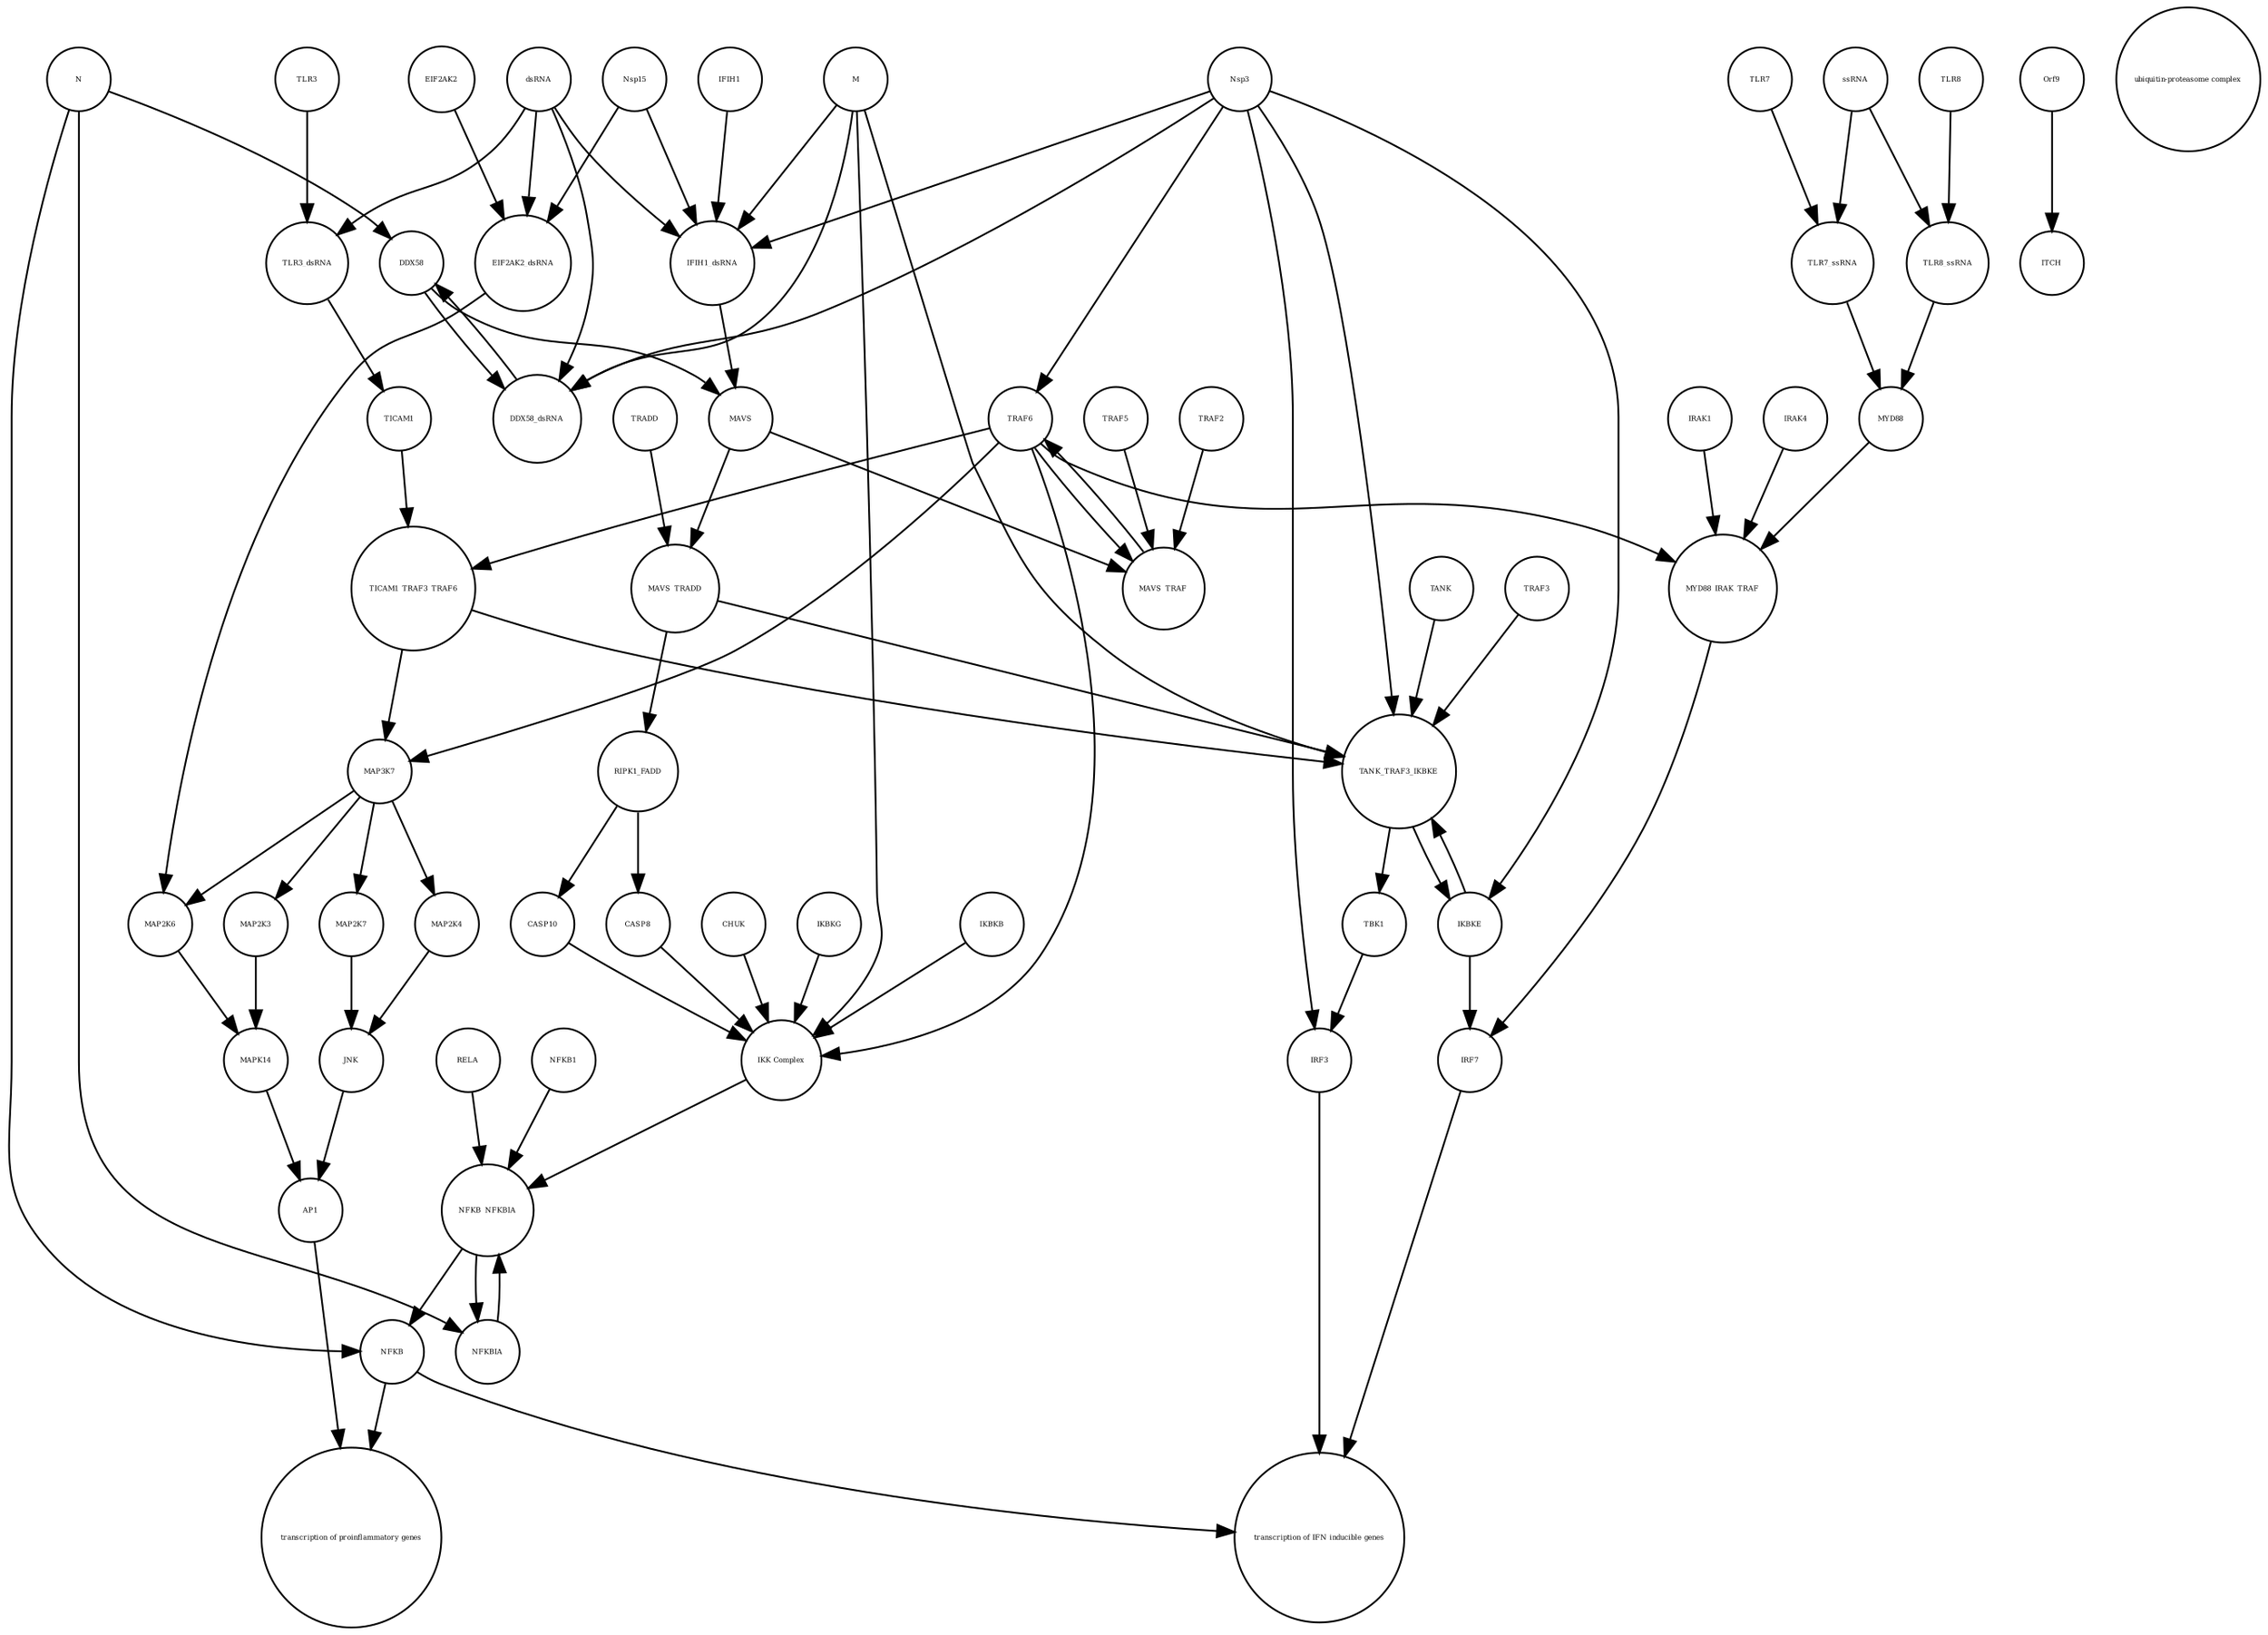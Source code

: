 strict digraph  {
TICAM1_TRAF3_TRAF6 [annotation="", bipartite=0, cls=complex, fontsize=4, label=TICAM1_TRAF3_TRAF6, shape=circle];
MAP3K7 [annotation="", bipartite=0, cls=macromolecule, fontsize=4, label=MAP3K7, shape=circle];
IRF7 [annotation=urn_miriam_hgnc_6122, bipartite=0, cls="macromolecule multimer", fontsize=4, label=IRF7, shape=circle];
"transcription of IFN inducible genes" [annotation="", bipartite=0, cls=phenotype, fontsize=4, label="transcription of IFN inducible genes", shape=circle];
AP1 [annotation="", bipartite=0, cls=complex, fontsize=4, label=AP1, shape=circle];
"transcription of proinflammatory genes" [annotation="", bipartite=0, cls=phenotype, fontsize=4, label="transcription of proinflammatory genes", shape=circle];
NFKB [annotation="", bipartite=0, cls=complex, fontsize=4, label=NFKB, shape=circle];
IRF3 [annotation=urn_miriam_hgnc_6118, bipartite=0, cls=macromolecule, fontsize=4, label=IRF3, shape=circle];
IFIH1_dsRNA [annotation="", bipartite=0, cls=complex, fontsize=4, label=IFIH1_dsRNA, shape=circle];
TLR7_ssRNA [annotation="", bipartite=0, cls=complex, fontsize=4, label=TLR7_ssRNA, shape=circle];
TRADD [annotation=urn_miriam_hgnc_12030, bipartite=0, cls=macromolecule, fontsize=4, label=TRADD, shape=circle];
MAP2K3 [annotation="", bipartite=0, cls=macromolecule, fontsize=4, label=MAP2K3, shape=circle];
TANK [annotation="", bipartite=0, cls=macromolecule, fontsize=4, label=TANK, shape=circle];
IFIH1 [annotation=urn_miriam_hgnc_18873, bipartite=0, cls=macromolecule, fontsize=4, label=IFIH1, shape=circle];
TICAM1 [annotation=urn_miriam_hgnc_18348, bipartite=0, cls=macromolecule, fontsize=4, label=TICAM1, shape=circle];
IRAK1 [annotation=urn_miriam_hgnc_6112, bipartite=0, cls=macromolecule, fontsize=4, label=IRAK1, shape=circle];
TBK1 [annotation="", bipartite=0, cls=macromolecule, fontsize=4, label=TBK1, shape=circle];
MAVS [annotation=urn_miriam_hgnc_29233, bipartite=0, cls="macromolecule multimer", fontsize=4, label=MAVS, shape=circle];
NFKB_NFKBIA [annotation="", bipartite=0, cls=complex, fontsize=4, label=NFKB_NFKBIA, shape=circle];
TRAF3 [annotation="", bipartite=0, cls=macromolecule, fontsize=4, label=TRAF3, shape=circle];
TRAF6 [annotation=urn_miriam_hgnc_12036, bipartite=0, cls=macromolecule, fontsize=4, label=TRAF6, shape=circle];
IKBKG [annotation="", bipartite=0, cls=macromolecule, fontsize=4, label=IKBKG, shape=circle];
"IKK Complex" [annotation="", bipartite=0, cls=complex, fontsize=4, label="IKK Complex", shape=circle];
Nsp3 [annotation=urn_miriam_ncbiprotein_1802476807, bipartite=0, cls=macromolecule, fontsize=4, label=Nsp3, shape=circle];
Orf9 [annotation=urn_miriam_uniprot_P59636, bipartite=0, cls=macromolecule, fontsize=4, label=Orf9, shape=circle];
TLR8 [annotation=urn_miriam_hgnc_15632, bipartite=0, cls=macromolecule, fontsize=4, label=TLR8, shape=circle];
MAVS_TRAF [annotation="", bipartite=0, cls=complex, fontsize=4, label=MAVS_TRAF, shape=circle];
EIF2AK2 [annotation=urn_miriam_hgnc_9437, bipartite=0, cls=macromolecule, fontsize=4, label=EIF2AK2, shape=circle];
MAVS_TRADD [annotation="", bipartite=0, cls=complex, fontsize=4, label=MAVS_TRADD, shape=circle];
MAP2K7 [annotation="", bipartite=0, cls=macromolecule, fontsize=4, label=MAP2K7, shape=circle];
MYD88_IRAK_TRAF [annotation="", bipartite=0, cls=complex, fontsize=4, label=MYD88_IRAK_TRAF, shape=circle];
MAP2K4 [annotation="", bipartite=0, cls=macromolecule, fontsize=4, label=MAP2K4, shape=circle];
ssRNA [annotation="", bipartite=0, cls="nucleic acid feature", fontsize=4, label=ssRNA, shape=circle];
TLR3 [annotation=urn_miriam_hgnc_11849, bipartite=0, cls="macromolecule multimer", fontsize=4, label=TLR3, shape=circle];
DDX58_dsRNA [annotation="", bipartite=0, cls=complex, fontsize=4, label=DDX58_dsRNA, shape=circle];
IRAK4 [annotation=urn_miriam_hgnc_17967, bipartite=0, cls=macromolecule, fontsize=4, label=IRAK4, shape=circle];
EIF2AK2_dsRNA [annotation="", bipartite=0, cls=complex, fontsize=4, label=EIF2AK2_dsRNA, shape=circle];
TLR8_ssRNA [annotation="", bipartite=0, cls=complex, fontsize=4, label=TLR8_ssRNA, shape=circle];
TRAF2 [annotation=urn_miriam_hgnc_12032, bipartite=0, cls=macromolecule, fontsize=4, label=TRAF2, shape=circle];
MAP2K6 [annotation="", bipartite=0, cls=macromolecule, fontsize=4, label=MAP2K6, shape=circle];
CASP8 [annotation="", bipartite=0, cls=macromolecule, fontsize=4, label=CASP8, shape=circle];
RELA [annotation="", bipartite=0, cls=macromolecule, fontsize=4, label=RELA, shape=circle];
IKBKB [annotation="", bipartite=0, cls=macromolecule, fontsize=4, label=IKBKB, shape=circle];
TANK_TRAF3_IKBKE [annotation="", bipartite=0, cls=complex, fontsize=4, label=TANK_TRAF3_IKBKE, shape=circle];
MYD88 [annotation="", bipartite=0, cls=macromolecule, fontsize=4, label=MYD88, shape=circle];
TRAF5 [annotation=urn_miriam_hgnc_12035, bipartite=0, cls=macromolecule, fontsize=4, label=TRAF5, shape=circle];
NFKBIA [annotation=urn_miriam_hgnc_7797, bipartite=0, cls=macromolecule, fontsize=4, label=NFKBIA, shape=circle];
IKBKE [annotation=urn_miriam_hgnc_14552, bipartite=0, cls=macromolecule, fontsize=4, label=IKBKE, shape=circle];
M [annotation=urn_miriam_ncbiprotein_1796318601, bipartite=0, cls=macromolecule, fontsize=4, label=M, shape=circle];
ITCH [annotation="", bipartite=0, cls=macromolecule, fontsize=4, label=ITCH, shape=circle];
CASP10 [annotation="", bipartite=0, cls=macromolecule, fontsize=4, label=CASP10, shape=circle];
DDX58 [annotation=urn_miriam_hgnc_19102, bipartite=0, cls=macromolecule, fontsize=4, label=DDX58, shape=circle];
CHUK [annotation="", bipartite=0, cls=macromolecule, fontsize=4, label=CHUK, shape=circle];
MAPK14 [annotation="", bipartite=0, cls=macromolecule, fontsize=4, label=MAPK14, shape=circle];
JNK [annotation="", bipartite=0, cls=complex, fontsize=4, label=JNK, shape=circle];
dsRNA [annotation="", bipartite=0, cls="nucleic acid feature", fontsize=4, label=dsRNA, shape=circle];
RIPK1_FADD [annotation="", bipartite=0, cls=complex, fontsize=4, label=RIPK1_FADD, shape=circle];
N [annotation=urn_miriam_ncbiprotein_1798174255, bipartite=0, cls=macromolecule, fontsize=4, label=N, shape=circle];
Nsp15 [annotation=urn_miriam_ncbiprotein_1802476818, bipartite=0, cls=macromolecule, fontsize=4, label=Nsp15, shape=circle];
TLR3_dsRNA [annotation="", bipartite=0, cls=complex, fontsize=4, label=TLR3_dsRNA, shape=circle];
TLR7 [annotation=urn_miriam_hgnc_15631, bipartite=0, cls=macromolecule, fontsize=4, label=TLR7, shape=circle];
"ubiquitin-proteasome complex" [annotation="", bipartite=0, cls=complex, fontsize=4, label="ubiquitin-proteasome complex", shape=circle];
NFKB1 [annotation="", bipartite=0, cls=macromolecule, fontsize=4, label=NFKB1, shape=circle];
TICAM1_TRAF3_TRAF6 -> MAP3K7  [annotation="", interaction_type=stimulation];
TICAM1_TRAF3_TRAF6 -> TANK_TRAF3_IKBKE  [annotation="urn_miriam_pubmed_19380580|urn_miriam_pubmed_19366914|urn_miriam_taxonomy_694009", interaction_type=stimulation];
MAP3K7 -> MAP2K7  [annotation=urn_miriam_pubmed_19366914, interaction_type=catalysis];
MAP3K7 -> MAP2K4  [annotation=urn_miriam_pubmed_19366914, interaction_type=catalysis];
MAP3K7 -> MAP2K6  [annotation=urn_miriam_pubmed_19366914, interaction_type=catalysis];
MAP3K7 -> MAP2K3  [annotation=urn_miriam_pubmed_19366914, interaction_type=catalysis];
IRF7 -> "transcription of IFN inducible genes"  [annotation="", interaction_type=stimulation];
AP1 -> "transcription of proinflammatory genes"  [annotation="", interaction_type=stimulation];
NFKB -> "transcription of proinflammatory genes"  [annotation="", interaction_type=stimulation];
NFKB -> "transcription of IFN inducible genes"  [annotation="", interaction_type=stimulation];
IRF3 -> "transcription of IFN inducible genes"  [annotation="", interaction_type=stimulation];
IFIH1_dsRNA -> MAVS  [annotation=urn_miriam_pubmed_25581309, interaction_type=catalysis];
TLR7_ssRNA -> MYD88  [annotation=urn_miriam_pubmed_19366914, interaction_type=stimulation];
TRADD -> MAVS_TRADD  [annotation="", interaction_type=production];
MAP2K3 -> MAPK14  [annotation=urn_miriam_pubmed_19366914, interaction_type=catalysis];
TANK -> TANK_TRAF3_IKBKE  [annotation="", interaction_type=production];
IFIH1 -> IFIH1_dsRNA  [annotation="", interaction_type=production];
TICAM1 -> TICAM1_TRAF3_TRAF6  [annotation="", interaction_type=production];
IRAK1 -> MYD88_IRAK_TRAF  [annotation="", interaction_type=production];
TBK1 -> IRF3  [annotation=urn_miriam_pubmed_25581309, interaction_type=catalysis];
MAVS -> MAVS_TRAF  [annotation="", interaction_type=production];
MAVS -> MAVS_TRADD  [annotation="", interaction_type=production];
NFKB_NFKBIA -> NFKBIA  [annotation="", interaction_type=production];
NFKB_NFKBIA -> NFKB  [annotation="", interaction_type=production];
TRAF3 -> TANK_TRAF3_IKBKE  [annotation="", interaction_type=production];
TRAF6 -> TICAM1_TRAF3_TRAF6  [annotation="", interaction_type=production];
TRAF6 -> MAVS_TRAF  [annotation="", interaction_type=production];
TRAF6 -> "IKK Complex"  [annotation="urn_miriam_pubmed_19366914|urn_miriam_pubmed_20303872|urn_miriam_pubmed_17705188|urn_miriam_pubmed_694009", interaction_type=stimulation];
TRAF6 -> MAP3K7  [annotation=urn_miriam_pubmed_19366914, interaction_type=stimulation];
TRAF6 -> MYD88_IRAK_TRAF  [annotation="", interaction_type=production];
IKBKG -> "IKK Complex"  [annotation="", interaction_type=production];
"IKK Complex" -> NFKB_NFKBIA  [annotation=urn_miriam_pubmed_19366914, interaction_type=catalysis];
Nsp3 -> DDX58_dsRNA  [annotation="urn_miriam_pubmed_20303872|urn_miriam_pubmed_19380580|urn_miriam_pubmed_31226023|urn_miriam_taxonomy_694009", interaction_type=inhibition];
Nsp3 -> IRF3  [annotation="urn_miriam_pubmed_17761676|urn_miriam_pubmed_31226023|urn_miriam_taxonomy_694009", interaction_type=inhibition];
Nsp3 -> IFIH1_dsRNA  [annotation="urn_miriam_pubmed_28484023|urn_miriam_pubmed_19380580|urn_miriam_pubmed_31226023|urn_miriam_taxonomy_694009", interaction_type=inhibition];
Nsp3 -> TANK_TRAF3_IKBKE  [annotation="urn_miriam_pubmed_19366914|urn_miriam_pubmed_27164085|urn_miriam_pubmed_19380580|urn_miriam_taxonomy_694009", interaction_type=inhibition];
Nsp3 -> IKBKE  [annotation="urn_miriam_pubmed_20303872|urn_miriam_pubmed_31226023|urn_miriam_taxonomy_694009", interaction_type=inhibition];
Nsp3 -> TRAF6  [annotation="urn_miriam_pubmed_27164085|urn_miriam_taxonomy_694009", interaction_type=catalysis];
Orf9 -> ITCH  [annotation="urn_miriam_pubmed_25135833|urn_miriam_taxonomy_694009", interaction_type=stimulation];
TLR8 -> TLR8_ssRNA  [annotation="", interaction_type=production];
MAVS_TRAF -> TRAF6  [annotation=urn_miriam_pubmed_19366914, interaction_type=catalysis];
EIF2AK2 -> EIF2AK2_dsRNA  [annotation="", interaction_type=production];
MAVS_TRADD -> TANK_TRAF3_IKBKE  [annotation="urn_miriam_pubmed_19366914|urn_miriam_pubmed_27164085|urn_miriam_pubmed_19380580|urn_miriam_taxonomy_694009", interaction_type=stimulation];
MAVS_TRADD -> RIPK1_FADD  [annotation=urn_miriam_pubmed_19366914, interaction_type=stimulation];
MAP2K7 -> JNK  [annotation=urn_miriam_pubmed_19366914, interaction_type=catalysis];
MYD88_IRAK_TRAF -> IRF7  [annotation=urn_miriam_pubmed_20303872, interaction_type=catalysis];
MAP2K4 -> JNK  [annotation=urn_miriam_pubmed_19366914, interaction_type=catalysis];
ssRNA -> TLR8_ssRNA  [annotation="", interaction_type=production];
ssRNA -> TLR7_ssRNA  [annotation="", interaction_type=production];
TLR3 -> TLR3_dsRNA  [annotation="", interaction_type=production];
DDX58_dsRNA -> DDX58  [annotation="urn_miriam_pubmed_25581309|urn_miriam_pubmed_28148787|urn_miriam_taxonomy_694009", interaction_type=catalysis];
IRAK4 -> MYD88_IRAK_TRAF  [annotation="", interaction_type=production];
EIF2AK2_dsRNA -> MAP2K6  [annotation=urn_miriam_pubmed_19366914, interaction_type=stimulation];
TLR8_ssRNA -> MYD88  [annotation=urn_miriam_pubmed_19366914, interaction_type=stimulation];
TRAF2 -> MAVS_TRAF  [annotation="", interaction_type=production];
MAP2K6 -> MAPK14  [annotation=urn_miriam_pubmed_19366914, interaction_type=catalysis];
CASP8 -> "IKK Complex"  [annotation="urn_miriam_pubmed_19366914|urn_miriam_pubmed_20303872|urn_miriam_pubmed_17705188|urn_miriam_pubmed_694009", interaction_type=stimulation];
RELA -> NFKB_NFKBIA  [annotation="", interaction_type=production];
IKBKB -> "IKK Complex"  [annotation="", interaction_type=production];
TANK_TRAF3_IKBKE -> TBK1  [annotation=urn_miriam_pubmed_19366914, interaction_type=stimulation];
TANK_TRAF3_IKBKE -> IKBKE  [annotation="urn_miriam_pubmed_20303872|urn_miriam_pubmed_31226023|urn_miriam_taxonomy_694009", interaction_type=stimulation];
MYD88 -> MYD88_IRAK_TRAF  [annotation="", interaction_type=production];
TRAF5 -> MAVS_TRAF  [annotation="", interaction_type=production];
NFKBIA -> NFKB_NFKBIA  [annotation="", interaction_type=production];
IKBKE -> TANK_TRAF3_IKBKE  [annotation="", interaction_type=production];
IKBKE -> IRF7  [annotation=urn_miriam_pubmed_20303872, interaction_type=catalysis];
M -> DDX58_dsRNA  [annotation="urn_miriam_pubmed_20303872|urn_miriam_pubmed_19380580|urn_miriam_pubmed_31226023|urn_miriam_taxonomy_694009", interaction_type=inhibition];
M -> IFIH1_dsRNA  [annotation="urn_miriam_pubmed_28484023|urn_miriam_pubmed_19380580|urn_miriam_pubmed_31226023|urn_miriam_taxonomy_694009", interaction_type=inhibition];
M -> TANK_TRAF3_IKBKE  [annotation="urn_miriam_pubmed_19380580|urn_miriam_pubmed_19366914|urn_miriam_taxonomy_694009", interaction_type=inhibition];
M -> "IKK Complex"  [annotation="urn_miriam_pubmed_19366914|urn_miriam_pubmed_20303872|urn_miriam_pubmed_17705188|urn_miriam_pubmed_694009", interaction_type=inhibition];
CASP10 -> "IKK Complex"  [annotation="urn_miriam_pubmed_19366914|urn_miriam_pubmed_20303872|urn_miriam_pubmed_17705188|urn_miriam_pubmed_694009", interaction_type=stimulation];
DDX58 -> DDX58_dsRNA  [annotation="", interaction_type=production];
DDX58 -> MAVS  [annotation=urn_miriam_pubmed_25581309, interaction_type=catalysis];
CHUK -> "IKK Complex"  [annotation="", interaction_type=production];
MAPK14 -> AP1  [annotation=urn_miriam_pubmed_19366914, interaction_type=stimulation];
JNK -> AP1  [annotation=urn_miriam_pubmed_19366914, interaction_type=stimulation];
dsRNA -> DDX58_dsRNA  [annotation="", interaction_type=production];
dsRNA -> EIF2AK2_dsRNA  [annotation="", interaction_type=production];
dsRNA -> IFIH1_dsRNA  [annotation="", interaction_type=production];
dsRNA -> TLR3_dsRNA  [annotation="", interaction_type=production];
RIPK1_FADD -> CASP10  [annotation=urn_miriam_pubmed_20303872, interaction_type=stimulation];
RIPK1_FADD -> CASP8  [annotation=urn_miriam_pubmed_19366914, interaction_type=stimulation];
N -> NFKBIA  [annotation="urn_miriam_pubmed_16143815|urn_miriam_taxonomy_694009", interaction_type=stimulation];
N -> NFKB  [annotation="urn_miriam_pubmed_16143815|urn_miriam_taxonomy_694009", interaction_type=stimulation];
N -> DDX58  [annotation="urn_miriam_pubmed_25581309|urn_miriam_pubmed_28148787|urn_miriam_taxonomy_694009", interaction_type=inhibition];
Nsp15 -> EIF2AK2_dsRNA  [annotation="urn_miriam_pubmed_28484023|urn_miriam_pubmed_19366914|urn_miriam_taxonomy_694009", interaction_type=inhibition];
Nsp15 -> IFIH1_dsRNA  [annotation="urn_miriam_pubmed_28484023|urn_miriam_pubmed_19380580|urn_miriam_pubmed_31226023|urn_miriam_taxonomy_694009", interaction_type=inhibition];
TLR3_dsRNA -> TICAM1  [annotation=urn_miriam_pubmed_20303872, interaction_type=stimulation];
TLR7 -> TLR7_ssRNA  [annotation="", interaction_type=production];
NFKB1 -> NFKB_NFKBIA  [annotation="", interaction_type=production];
}
